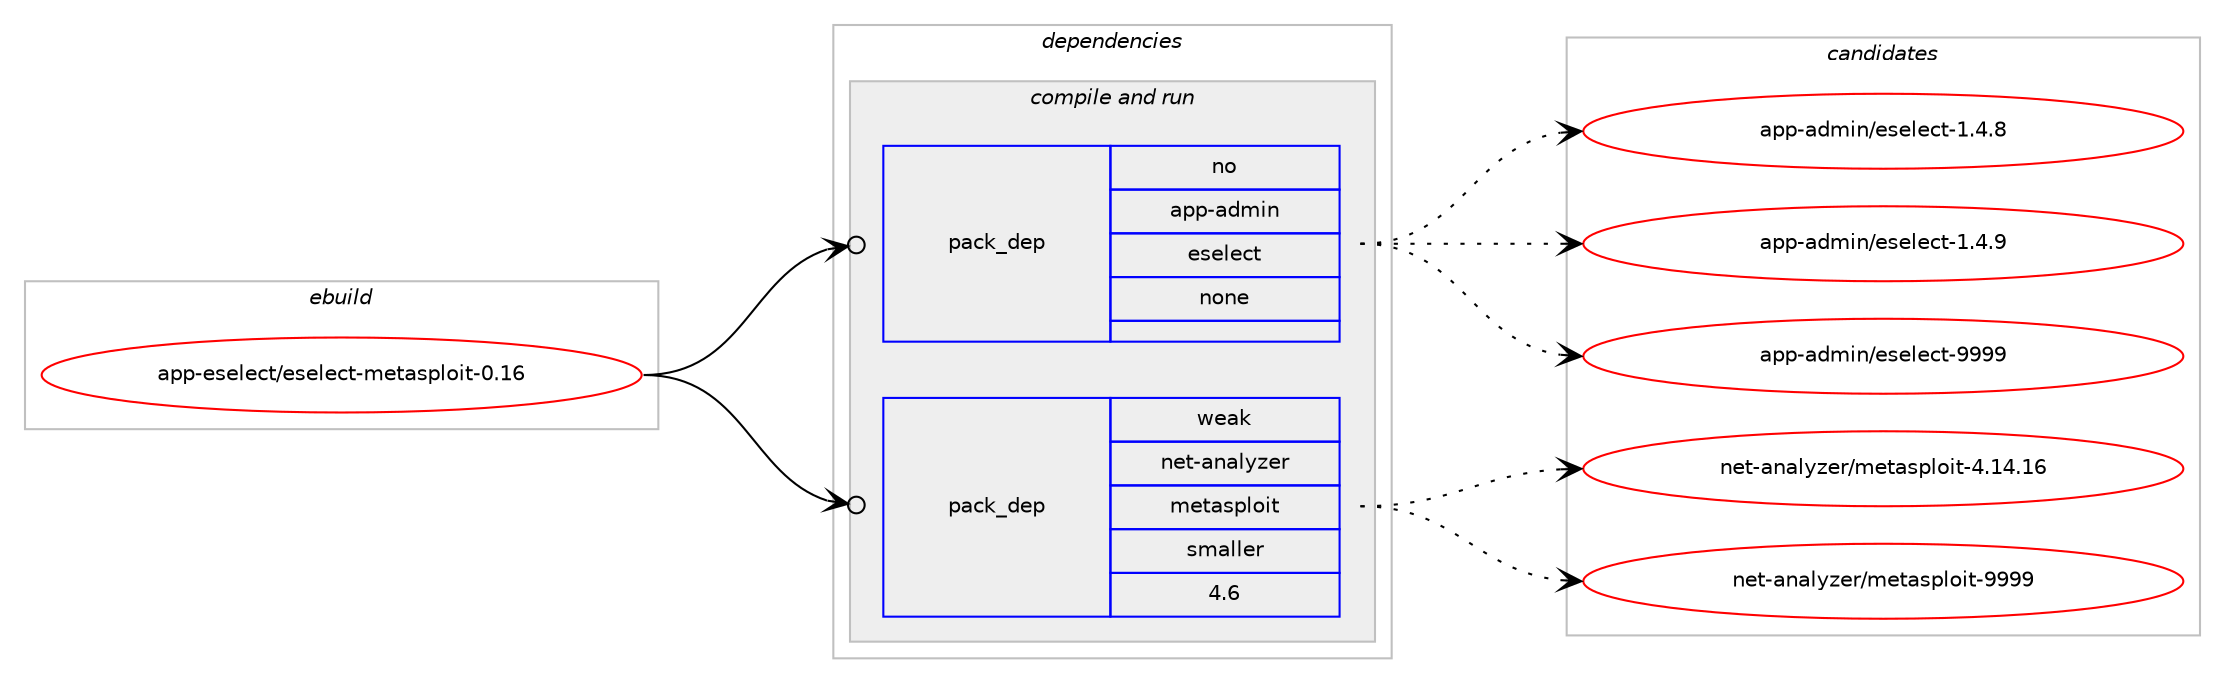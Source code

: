 digraph prolog {

# *************
# Graph options
# *************

newrank=true;
concentrate=true;
compound=true;
graph [rankdir=LR,fontname=Helvetica,fontsize=10,ranksep=1.5];#, ranksep=2.5, nodesep=0.2];
edge  [arrowhead=vee];
node  [fontname=Helvetica,fontsize=10];

# **********
# The ebuild
# **********

subgraph cluster_leftcol {
color=gray;
rank=same;
label=<<i>ebuild</i>>;
id [label="app-eselect/eselect-metasploit-0.16", color=red, width=4, href="../app-eselect/eselect-metasploit-0.16.svg"];
}

# ****************
# The dependencies
# ****************

subgraph cluster_midcol {
color=gray;
label=<<i>dependencies</i>>;
subgraph cluster_compile {
fillcolor="#eeeeee";
style=filled;
label=<<i>compile</i>>;
}
subgraph cluster_compileandrun {
fillcolor="#eeeeee";
style=filled;
label=<<i>compile and run</i>>;
subgraph pack28436 {
dependency40479 [label=<<TABLE BORDER="0" CELLBORDER="1" CELLSPACING="0" CELLPADDING="4" WIDTH="220"><TR><TD ROWSPAN="6" CELLPADDING="30">pack_dep</TD></TR><TR><TD WIDTH="110">no</TD></TR><TR><TD>app-admin</TD></TR><TR><TD>eselect</TD></TR><TR><TD>none</TD></TR><TR><TD></TD></TR></TABLE>>, shape=none, color=blue];
}
id:e -> dependency40479:w [weight=20,style="solid",arrowhead="odotvee"];
subgraph pack28437 {
dependency40480 [label=<<TABLE BORDER="0" CELLBORDER="1" CELLSPACING="0" CELLPADDING="4" WIDTH="220"><TR><TD ROWSPAN="6" CELLPADDING="30">pack_dep</TD></TR><TR><TD WIDTH="110">weak</TD></TR><TR><TD>net-analyzer</TD></TR><TR><TD>metasploit</TD></TR><TR><TD>smaller</TD></TR><TR><TD>4.6</TD></TR></TABLE>>, shape=none, color=blue];
}
id:e -> dependency40480:w [weight=20,style="solid",arrowhead="odotvee"];
}
subgraph cluster_run {
fillcolor="#eeeeee";
style=filled;
label=<<i>run</i>>;
}
}

# **************
# The candidates
# **************

subgraph cluster_choices {
rank=same;
color=gray;
label=<<i>candidates</i>>;

subgraph choice28436 {
color=black;
nodesep=1;
choice9711211245971001091051104710111510110810199116454946524656 [label="app-admin/eselect-1.4.8", color=red, width=4,href="../app-admin/eselect-1.4.8.svg"];
choice9711211245971001091051104710111510110810199116454946524657 [label="app-admin/eselect-1.4.9", color=red, width=4,href="../app-admin/eselect-1.4.9.svg"];
choice97112112459710010910511047101115101108101991164557575757 [label="app-admin/eselect-9999", color=red, width=4,href="../app-admin/eselect-9999.svg"];
dependency40479:e -> choice9711211245971001091051104710111510110810199116454946524656:w [style=dotted,weight="100"];
dependency40479:e -> choice9711211245971001091051104710111510110810199116454946524657:w [style=dotted,weight="100"];
dependency40479:e -> choice97112112459710010910511047101115101108101991164557575757:w [style=dotted,weight="100"];
}
subgraph choice28437 {
color=black;
nodesep=1;
choice11010111645971109710812112210111447109101116971151121081111051164552464952464954 [label="net-analyzer/metasploit-4.14.16", color=red, width=4,href="../net-analyzer/metasploit-4.14.16.svg"];
choice11010111645971109710812112210111447109101116971151121081111051164557575757 [label="net-analyzer/metasploit-9999", color=red, width=4,href="../net-analyzer/metasploit-9999.svg"];
dependency40480:e -> choice11010111645971109710812112210111447109101116971151121081111051164552464952464954:w [style=dotted,weight="100"];
dependency40480:e -> choice11010111645971109710812112210111447109101116971151121081111051164557575757:w [style=dotted,weight="100"];
}
}

}
